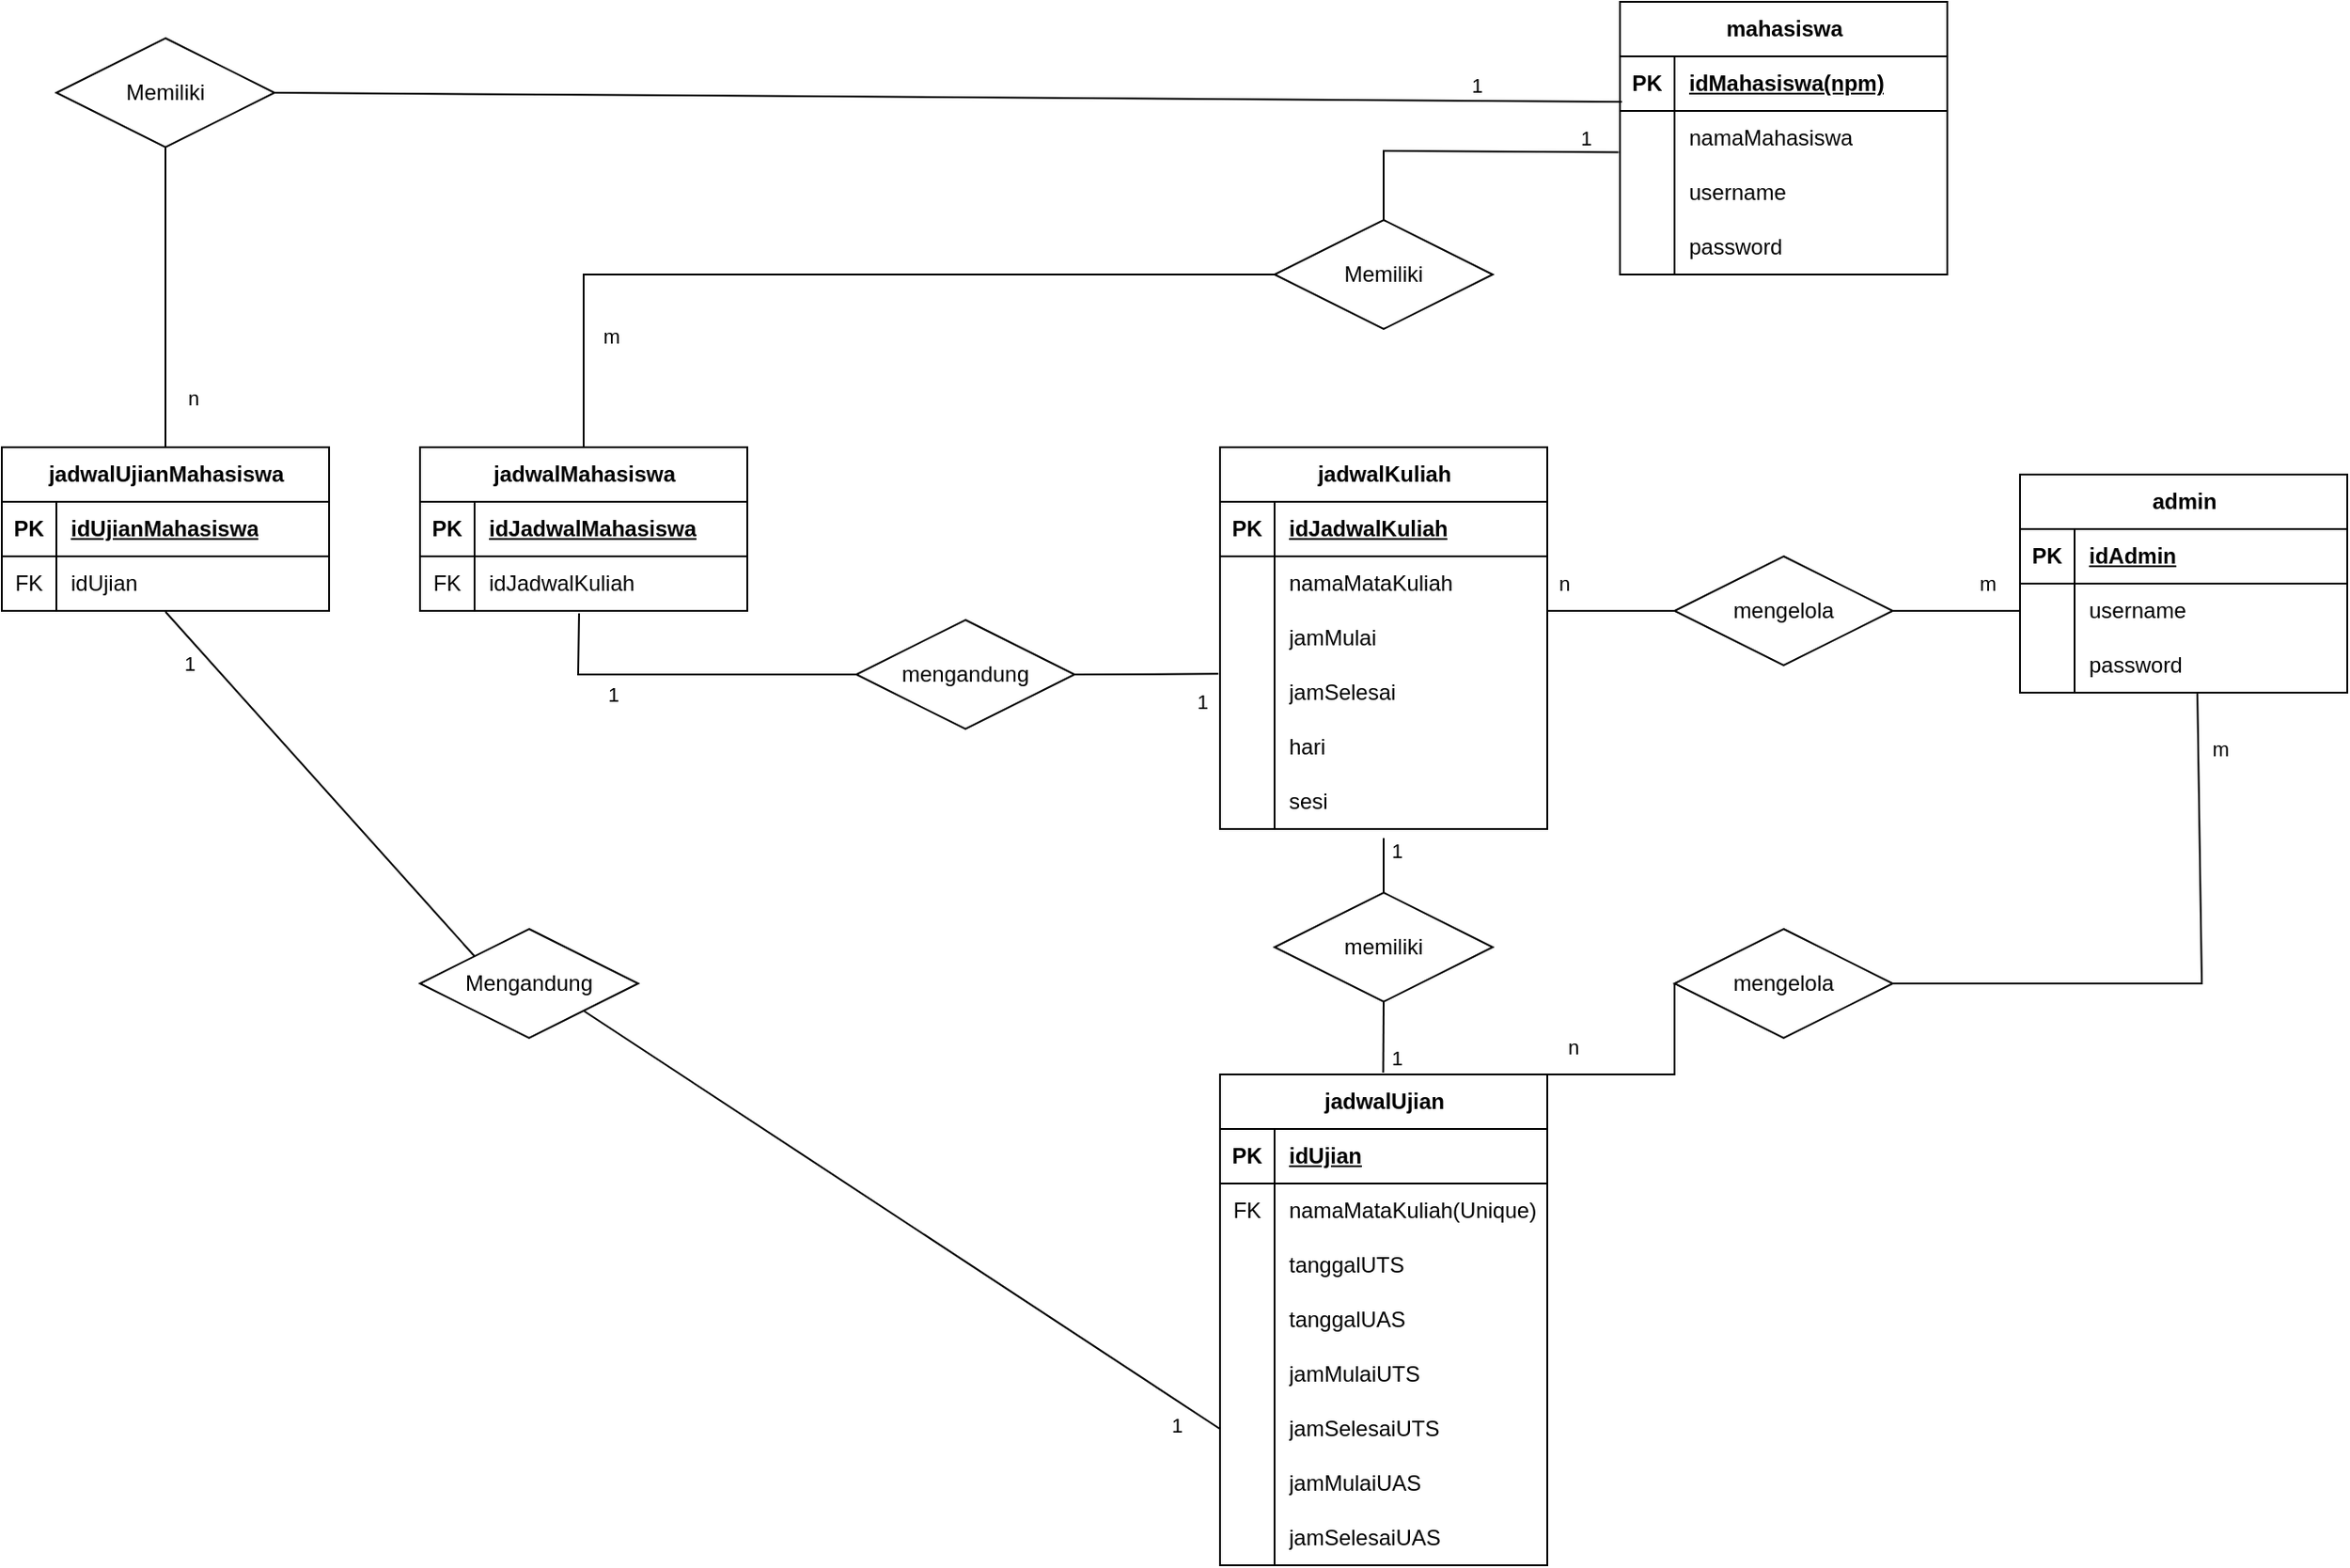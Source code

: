 <mxfile version="22.1.5" type="device">
  <diagram id="R2lEEEUBdFMjLlhIrx00" name="Page-1">
    <mxGraphModel dx="2045" dy="1743" grid="1" gridSize="10" guides="1" tooltips="1" connect="1" arrows="1" fold="1" page="1" pageScale="1" pageWidth="850" pageHeight="1100" math="0" shadow="0" extFonts="Permanent Marker^https://fonts.googleapis.com/css?family=Permanent+Marker">
      <root>
        <mxCell id="0" />
        <mxCell id="1" parent="0" />
        <mxCell id="jP7udpV0xW4ac02a_OzL-17" value="jadwalKuliah" style="shape=table;startSize=30;container=1;collapsible=1;childLayout=tableLayout;fixedRows=1;rowLines=0;fontStyle=1;align=center;resizeLast=1;html=1;" parent="1" vertex="1">
          <mxGeometry x="40" y="165" width="180" height="210" as="geometry" />
        </mxCell>
        <mxCell id="jP7udpV0xW4ac02a_OzL-18" value="" style="shape=tableRow;horizontal=0;startSize=0;swimlaneHead=0;swimlaneBody=0;fillColor=none;collapsible=0;dropTarget=0;points=[[0,0.5],[1,0.5]];portConstraint=eastwest;top=0;left=0;right=0;bottom=1;" parent="jP7udpV0xW4ac02a_OzL-17" vertex="1">
          <mxGeometry y="30" width="180" height="30" as="geometry" />
        </mxCell>
        <mxCell id="jP7udpV0xW4ac02a_OzL-19" value="PK" style="shape=partialRectangle;connectable=0;fillColor=none;top=0;left=0;bottom=0;right=0;fontStyle=1;overflow=hidden;whiteSpace=wrap;html=1;" parent="jP7udpV0xW4ac02a_OzL-18" vertex="1">
          <mxGeometry width="30" height="30" as="geometry">
            <mxRectangle width="30" height="30" as="alternateBounds" />
          </mxGeometry>
        </mxCell>
        <mxCell id="jP7udpV0xW4ac02a_OzL-20" value="idJadwalKuliah" style="shape=partialRectangle;connectable=0;fillColor=none;top=0;left=0;bottom=0;right=0;align=left;spacingLeft=6;fontStyle=5;overflow=hidden;whiteSpace=wrap;html=1;" parent="jP7udpV0xW4ac02a_OzL-18" vertex="1">
          <mxGeometry x="30" width="150" height="30" as="geometry">
            <mxRectangle width="150" height="30" as="alternateBounds" />
          </mxGeometry>
        </mxCell>
        <mxCell id="jP7udpV0xW4ac02a_OzL-21" value="" style="shape=tableRow;horizontal=0;startSize=0;swimlaneHead=0;swimlaneBody=0;fillColor=none;collapsible=0;dropTarget=0;points=[[0,0.5],[1,0.5]];portConstraint=eastwest;top=0;left=0;right=0;bottom=0;" parent="jP7udpV0xW4ac02a_OzL-17" vertex="1">
          <mxGeometry y="60" width="180" height="30" as="geometry" />
        </mxCell>
        <mxCell id="jP7udpV0xW4ac02a_OzL-22" value="" style="shape=partialRectangle;connectable=0;fillColor=none;top=0;left=0;bottom=0;right=0;editable=1;overflow=hidden;whiteSpace=wrap;html=1;" parent="jP7udpV0xW4ac02a_OzL-21" vertex="1">
          <mxGeometry width="30" height="30" as="geometry">
            <mxRectangle width="30" height="30" as="alternateBounds" />
          </mxGeometry>
        </mxCell>
        <mxCell id="jP7udpV0xW4ac02a_OzL-23" value="namaMataKuliah" style="shape=partialRectangle;connectable=0;fillColor=none;top=0;left=0;bottom=0;right=0;align=left;spacingLeft=6;overflow=hidden;whiteSpace=wrap;html=1;" parent="jP7udpV0xW4ac02a_OzL-21" vertex="1">
          <mxGeometry x="30" width="150" height="30" as="geometry">
            <mxRectangle width="150" height="30" as="alternateBounds" />
          </mxGeometry>
        </mxCell>
        <mxCell id="lILJXdgEnYDI8Zi-3-hv-6" style="shape=tableRow;horizontal=0;startSize=0;swimlaneHead=0;swimlaneBody=0;fillColor=none;collapsible=0;dropTarget=0;points=[[0,0.5],[1,0.5]];portConstraint=eastwest;top=0;left=0;right=0;bottom=0;" parent="jP7udpV0xW4ac02a_OzL-17" vertex="1">
          <mxGeometry y="90" width="180" height="30" as="geometry" />
        </mxCell>
        <mxCell id="lILJXdgEnYDI8Zi-3-hv-7" style="shape=partialRectangle;connectable=0;fillColor=none;top=0;left=0;bottom=0;right=0;editable=1;overflow=hidden;whiteSpace=wrap;html=1;" parent="lILJXdgEnYDI8Zi-3-hv-6" vertex="1">
          <mxGeometry width="30" height="30" as="geometry">
            <mxRectangle width="30" height="30" as="alternateBounds" />
          </mxGeometry>
        </mxCell>
        <mxCell id="lILJXdgEnYDI8Zi-3-hv-8" value="jamMulai" style="shape=partialRectangle;connectable=0;fillColor=none;top=0;left=0;bottom=0;right=0;align=left;spacingLeft=6;overflow=hidden;whiteSpace=wrap;html=1;" parent="lILJXdgEnYDI8Zi-3-hv-6" vertex="1">
          <mxGeometry x="30" width="150" height="30" as="geometry">
            <mxRectangle width="150" height="30" as="alternateBounds" />
          </mxGeometry>
        </mxCell>
        <mxCell id="jP7udpV0xW4ac02a_OzL-24" value="" style="shape=tableRow;horizontal=0;startSize=0;swimlaneHead=0;swimlaneBody=0;fillColor=none;collapsible=0;dropTarget=0;points=[[0,0.5],[1,0.5]];portConstraint=eastwest;top=0;left=0;right=0;bottom=0;" parent="jP7udpV0xW4ac02a_OzL-17" vertex="1">
          <mxGeometry y="120" width="180" height="30" as="geometry" />
        </mxCell>
        <mxCell id="jP7udpV0xW4ac02a_OzL-25" value="" style="shape=partialRectangle;connectable=0;fillColor=none;top=0;left=0;bottom=0;right=0;editable=1;overflow=hidden;whiteSpace=wrap;html=1;" parent="jP7udpV0xW4ac02a_OzL-24" vertex="1">
          <mxGeometry width="30" height="30" as="geometry">
            <mxRectangle width="30" height="30" as="alternateBounds" />
          </mxGeometry>
        </mxCell>
        <mxCell id="jP7udpV0xW4ac02a_OzL-26" value="jamSelesai" style="shape=partialRectangle;connectable=0;fillColor=none;top=0;left=0;bottom=0;right=0;align=left;spacingLeft=6;overflow=hidden;whiteSpace=wrap;html=1;" parent="jP7udpV0xW4ac02a_OzL-24" vertex="1">
          <mxGeometry x="30" width="150" height="30" as="geometry">
            <mxRectangle width="150" height="30" as="alternateBounds" />
          </mxGeometry>
        </mxCell>
        <mxCell id="jP7udpV0xW4ac02a_OzL-27" value="" style="shape=tableRow;horizontal=0;startSize=0;swimlaneHead=0;swimlaneBody=0;fillColor=none;collapsible=0;dropTarget=0;points=[[0,0.5],[1,0.5]];portConstraint=eastwest;top=0;left=0;right=0;bottom=0;" parent="jP7udpV0xW4ac02a_OzL-17" vertex="1">
          <mxGeometry y="150" width="180" height="30" as="geometry" />
        </mxCell>
        <mxCell id="jP7udpV0xW4ac02a_OzL-28" value="" style="shape=partialRectangle;connectable=0;fillColor=none;top=0;left=0;bottom=0;right=0;editable=1;overflow=hidden;whiteSpace=wrap;html=1;" parent="jP7udpV0xW4ac02a_OzL-27" vertex="1">
          <mxGeometry width="30" height="30" as="geometry">
            <mxRectangle width="30" height="30" as="alternateBounds" />
          </mxGeometry>
        </mxCell>
        <mxCell id="jP7udpV0xW4ac02a_OzL-29" value="hari" style="shape=partialRectangle;connectable=0;fillColor=none;top=0;left=0;bottom=0;right=0;align=left;spacingLeft=6;overflow=hidden;whiteSpace=wrap;html=1;" parent="jP7udpV0xW4ac02a_OzL-27" vertex="1">
          <mxGeometry x="30" width="150" height="30" as="geometry">
            <mxRectangle width="150" height="30" as="alternateBounds" />
          </mxGeometry>
        </mxCell>
        <mxCell id="jP7udpV0xW4ac02a_OzL-30" style="shape=tableRow;horizontal=0;startSize=0;swimlaneHead=0;swimlaneBody=0;fillColor=none;collapsible=0;dropTarget=0;points=[[0,0.5],[1,0.5]];portConstraint=eastwest;top=0;left=0;right=0;bottom=0;" parent="jP7udpV0xW4ac02a_OzL-17" vertex="1">
          <mxGeometry y="180" width="180" height="30" as="geometry" />
        </mxCell>
        <mxCell id="jP7udpV0xW4ac02a_OzL-31" style="shape=partialRectangle;connectable=0;fillColor=none;top=0;left=0;bottom=0;right=0;editable=1;overflow=hidden;whiteSpace=wrap;html=1;" parent="jP7udpV0xW4ac02a_OzL-30" vertex="1">
          <mxGeometry width="30" height="30" as="geometry">
            <mxRectangle width="30" height="30" as="alternateBounds" />
          </mxGeometry>
        </mxCell>
        <mxCell id="jP7udpV0xW4ac02a_OzL-32" value="sesi" style="shape=partialRectangle;connectable=0;fillColor=none;top=0;left=0;bottom=0;right=0;align=left;spacingLeft=6;overflow=hidden;whiteSpace=wrap;html=1;" parent="jP7udpV0xW4ac02a_OzL-30" vertex="1">
          <mxGeometry x="30" width="150" height="30" as="geometry">
            <mxRectangle width="150" height="30" as="alternateBounds" />
          </mxGeometry>
        </mxCell>
        <mxCell id="jP7udpV0xW4ac02a_OzL-33" value="jadwalUjian" style="shape=table;startSize=30;container=1;collapsible=1;childLayout=tableLayout;fixedRows=1;rowLines=0;fontStyle=1;align=center;resizeLast=1;html=1;" parent="1" vertex="1">
          <mxGeometry x="40" y="510" width="180" height="270" as="geometry" />
        </mxCell>
        <mxCell id="jP7udpV0xW4ac02a_OzL-34" value="" style="shape=tableRow;horizontal=0;startSize=0;swimlaneHead=0;swimlaneBody=0;fillColor=none;collapsible=0;dropTarget=0;points=[[0,0.5],[1,0.5]];portConstraint=eastwest;top=0;left=0;right=0;bottom=1;" parent="jP7udpV0xW4ac02a_OzL-33" vertex="1">
          <mxGeometry y="30" width="180" height="30" as="geometry" />
        </mxCell>
        <mxCell id="jP7udpV0xW4ac02a_OzL-35" value="PK" style="shape=partialRectangle;connectable=0;fillColor=none;top=0;left=0;bottom=0;right=0;fontStyle=1;overflow=hidden;whiteSpace=wrap;html=1;" parent="jP7udpV0xW4ac02a_OzL-34" vertex="1">
          <mxGeometry width="30" height="30" as="geometry">
            <mxRectangle width="30" height="30" as="alternateBounds" />
          </mxGeometry>
        </mxCell>
        <mxCell id="jP7udpV0xW4ac02a_OzL-36" value="idUjian" style="shape=partialRectangle;connectable=0;fillColor=none;top=0;left=0;bottom=0;right=0;align=left;spacingLeft=6;fontStyle=5;overflow=hidden;whiteSpace=wrap;html=1;" parent="jP7udpV0xW4ac02a_OzL-34" vertex="1">
          <mxGeometry x="30" width="150" height="30" as="geometry">
            <mxRectangle width="150" height="30" as="alternateBounds" />
          </mxGeometry>
        </mxCell>
        <mxCell id="2Jx7FDH78sKBlILOtcVp-11" style="shape=tableRow;horizontal=0;startSize=0;swimlaneHead=0;swimlaneBody=0;fillColor=none;collapsible=0;dropTarget=0;points=[[0,0.5],[1,0.5]];portConstraint=eastwest;top=0;left=0;right=0;bottom=0;" vertex="1" parent="jP7udpV0xW4ac02a_OzL-33">
          <mxGeometry y="60" width="180" height="30" as="geometry" />
        </mxCell>
        <mxCell id="2Jx7FDH78sKBlILOtcVp-12" value="FK" style="shape=partialRectangle;connectable=0;fillColor=none;top=0;left=0;bottom=0;right=0;editable=1;overflow=hidden;whiteSpace=wrap;html=1;" vertex="1" parent="2Jx7FDH78sKBlILOtcVp-11">
          <mxGeometry width="30" height="30" as="geometry">
            <mxRectangle width="30" height="30" as="alternateBounds" />
          </mxGeometry>
        </mxCell>
        <mxCell id="2Jx7FDH78sKBlILOtcVp-13" value="namaMataKuliah(Unique)" style="shape=partialRectangle;connectable=0;fillColor=none;top=0;left=0;bottom=0;right=0;align=left;spacingLeft=6;overflow=hidden;whiteSpace=wrap;html=1;" vertex="1" parent="2Jx7FDH78sKBlILOtcVp-11">
          <mxGeometry x="30" width="150" height="30" as="geometry">
            <mxRectangle width="150" height="30" as="alternateBounds" />
          </mxGeometry>
        </mxCell>
        <mxCell id="jP7udpV0xW4ac02a_OzL-40" value="" style="shape=tableRow;horizontal=0;startSize=0;swimlaneHead=0;swimlaneBody=0;fillColor=none;collapsible=0;dropTarget=0;points=[[0,0.5],[1,0.5]];portConstraint=eastwest;top=0;left=0;right=0;bottom=0;" parent="jP7udpV0xW4ac02a_OzL-33" vertex="1">
          <mxGeometry y="90" width="180" height="30" as="geometry" />
        </mxCell>
        <mxCell id="jP7udpV0xW4ac02a_OzL-41" value="" style="shape=partialRectangle;connectable=0;fillColor=none;top=0;left=0;bottom=0;right=0;editable=1;overflow=hidden;whiteSpace=wrap;html=1;" parent="jP7udpV0xW4ac02a_OzL-40" vertex="1">
          <mxGeometry width="30" height="30" as="geometry">
            <mxRectangle width="30" height="30" as="alternateBounds" />
          </mxGeometry>
        </mxCell>
        <mxCell id="jP7udpV0xW4ac02a_OzL-42" value="tanggalUTS" style="shape=partialRectangle;connectable=0;fillColor=none;top=0;left=0;bottom=0;right=0;align=left;spacingLeft=6;overflow=hidden;whiteSpace=wrap;html=1;" parent="jP7udpV0xW4ac02a_OzL-40" vertex="1">
          <mxGeometry x="30" width="150" height="30" as="geometry">
            <mxRectangle width="150" height="30" as="alternateBounds" />
          </mxGeometry>
        </mxCell>
        <mxCell id="2Jx7FDH78sKBlILOtcVp-1" style="shape=tableRow;horizontal=0;startSize=0;swimlaneHead=0;swimlaneBody=0;fillColor=none;collapsible=0;dropTarget=0;points=[[0,0.5],[1,0.5]];portConstraint=eastwest;top=0;left=0;right=0;bottom=0;" vertex="1" parent="jP7udpV0xW4ac02a_OzL-33">
          <mxGeometry y="120" width="180" height="30" as="geometry" />
        </mxCell>
        <mxCell id="2Jx7FDH78sKBlILOtcVp-2" style="shape=partialRectangle;connectable=0;fillColor=none;top=0;left=0;bottom=0;right=0;editable=1;overflow=hidden;whiteSpace=wrap;html=1;" vertex="1" parent="2Jx7FDH78sKBlILOtcVp-1">
          <mxGeometry width="30" height="30" as="geometry">
            <mxRectangle width="30" height="30" as="alternateBounds" />
          </mxGeometry>
        </mxCell>
        <mxCell id="2Jx7FDH78sKBlILOtcVp-3" value="tanggalUAS" style="shape=partialRectangle;connectable=0;fillColor=none;top=0;left=0;bottom=0;right=0;align=left;spacingLeft=6;overflow=hidden;whiteSpace=wrap;html=1;" vertex="1" parent="2Jx7FDH78sKBlILOtcVp-1">
          <mxGeometry x="30" width="150" height="30" as="geometry">
            <mxRectangle width="150" height="30" as="alternateBounds" />
          </mxGeometry>
        </mxCell>
        <mxCell id="jP7udpV0xW4ac02a_OzL-43" value="" style="shape=tableRow;horizontal=0;startSize=0;swimlaneHead=0;swimlaneBody=0;fillColor=none;collapsible=0;dropTarget=0;points=[[0,0.5],[1,0.5]];portConstraint=eastwest;top=0;left=0;right=0;bottom=0;" parent="jP7udpV0xW4ac02a_OzL-33" vertex="1">
          <mxGeometry y="150" width="180" height="30" as="geometry" />
        </mxCell>
        <mxCell id="jP7udpV0xW4ac02a_OzL-44" value="" style="shape=partialRectangle;connectable=0;fillColor=none;top=0;left=0;bottom=0;right=0;editable=1;overflow=hidden;whiteSpace=wrap;html=1;" parent="jP7udpV0xW4ac02a_OzL-43" vertex="1">
          <mxGeometry width="30" height="30" as="geometry">
            <mxRectangle width="30" height="30" as="alternateBounds" />
          </mxGeometry>
        </mxCell>
        <mxCell id="jP7udpV0xW4ac02a_OzL-45" value="jamMulaiUTS" style="shape=partialRectangle;connectable=0;fillColor=none;top=0;left=0;bottom=0;right=0;align=left;spacingLeft=6;overflow=hidden;whiteSpace=wrap;html=1;" parent="jP7udpV0xW4ac02a_OzL-43" vertex="1">
          <mxGeometry x="30" width="150" height="30" as="geometry">
            <mxRectangle width="150" height="30" as="alternateBounds" />
          </mxGeometry>
        </mxCell>
        <mxCell id="jP7udpV0xW4ac02a_OzL-46" style="shape=tableRow;horizontal=0;startSize=0;swimlaneHead=0;swimlaneBody=0;fillColor=none;collapsible=0;dropTarget=0;points=[[0,0.5],[1,0.5]];portConstraint=eastwest;top=0;left=0;right=0;bottom=0;" parent="jP7udpV0xW4ac02a_OzL-33" vertex="1">
          <mxGeometry y="180" width="180" height="30" as="geometry" />
        </mxCell>
        <mxCell id="jP7udpV0xW4ac02a_OzL-47" style="shape=partialRectangle;connectable=0;fillColor=none;top=0;left=0;bottom=0;right=0;editable=1;overflow=hidden;whiteSpace=wrap;html=1;" parent="jP7udpV0xW4ac02a_OzL-46" vertex="1">
          <mxGeometry width="30" height="30" as="geometry">
            <mxRectangle width="30" height="30" as="alternateBounds" />
          </mxGeometry>
        </mxCell>
        <mxCell id="jP7udpV0xW4ac02a_OzL-48" value="jamSelesaiUTS" style="shape=partialRectangle;connectable=0;fillColor=none;top=0;left=0;bottom=0;right=0;align=left;spacingLeft=6;overflow=hidden;whiteSpace=wrap;html=1;" parent="jP7udpV0xW4ac02a_OzL-46" vertex="1">
          <mxGeometry x="30" width="150" height="30" as="geometry">
            <mxRectangle width="150" height="30" as="alternateBounds" />
          </mxGeometry>
        </mxCell>
        <mxCell id="2Jx7FDH78sKBlILOtcVp-7" style="shape=tableRow;horizontal=0;startSize=0;swimlaneHead=0;swimlaneBody=0;fillColor=none;collapsible=0;dropTarget=0;points=[[0,0.5],[1,0.5]];portConstraint=eastwest;top=0;left=0;right=0;bottom=0;" vertex="1" parent="jP7udpV0xW4ac02a_OzL-33">
          <mxGeometry y="210" width="180" height="30" as="geometry" />
        </mxCell>
        <mxCell id="2Jx7FDH78sKBlILOtcVp-8" style="shape=partialRectangle;connectable=0;fillColor=none;top=0;left=0;bottom=0;right=0;editable=1;overflow=hidden;whiteSpace=wrap;html=1;" vertex="1" parent="2Jx7FDH78sKBlILOtcVp-7">
          <mxGeometry width="30" height="30" as="geometry">
            <mxRectangle width="30" height="30" as="alternateBounds" />
          </mxGeometry>
        </mxCell>
        <mxCell id="2Jx7FDH78sKBlILOtcVp-9" value="jamMulaiUAS" style="shape=partialRectangle;connectable=0;fillColor=none;top=0;left=0;bottom=0;right=0;align=left;spacingLeft=6;overflow=hidden;whiteSpace=wrap;html=1;" vertex="1" parent="2Jx7FDH78sKBlILOtcVp-7">
          <mxGeometry x="30" width="150" height="30" as="geometry">
            <mxRectangle width="150" height="30" as="alternateBounds" />
          </mxGeometry>
        </mxCell>
        <mxCell id="2Jx7FDH78sKBlILOtcVp-4" style="shape=tableRow;horizontal=0;startSize=0;swimlaneHead=0;swimlaneBody=0;fillColor=none;collapsible=0;dropTarget=0;points=[[0,0.5],[1,0.5]];portConstraint=eastwest;top=0;left=0;right=0;bottom=0;" vertex="1" parent="jP7udpV0xW4ac02a_OzL-33">
          <mxGeometry y="240" width="180" height="30" as="geometry" />
        </mxCell>
        <mxCell id="2Jx7FDH78sKBlILOtcVp-5" style="shape=partialRectangle;connectable=0;fillColor=none;top=0;left=0;bottom=0;right=0;editable=1;overflow=hidden;whiteSpace=wrap;html=1;" vertex="1" parent="2Jx7FDH78sKBlILOtcVp-4">
          <mxGeometry width="30" height="30" as="geometry">
            <mxRectangle width="30" height="30" as="alternateBounds" />
          </mxGeometry>
        </mxCell>
        <mxCell id="2Jx7FDH78sKBlILOtcVp-6" value="jamSelesaiUAS" style="shape=partialRectangle;connectable=0;fillColor=none;top=0;left=0;bottom=0;right=0;align=left;spacingLeft=6;overflow=hidden;whiteSpace=wrap;html=1;" vertex="1" parent="2Jx7FDH78sKBlILOtcVp-4">
          <mxGeometry x="30" width="150" height="30" as="geometry">
            <mxRectangle width="150" height="30" as="alternateBounds" />
          </mxGeometry>
        </mxCell>
        <mxCell id="jP7udpV0xW4ac02a_OzL-60" value="memiliki" style="shape=rhombus;perimeter=rhombusPerimeter;whiteSpace=wrap;html=1;align=center;" parent="1" vertex="1">
          <mxGeometry x="70" y="410" width="120" height="60" as="geometry" />
        </mxCell>
        <mxCell id="jP7udpV0xW4ac02a_OzL-61" value="" style="endArrow=none;html=1;rounded=0;entryX=0.5;entryY=0;entryDx=0;entryDy=0;" parent="1" target="jP7udpV0xW4ac02a_OzL-60" edge="1">
          <mxGeometry relative="1" as="geometry">
            <mxPoint x="130" y="380" as="sourcePoint" />
            <mxPoint x="300" y="260" as="targetPoint" />
          </mxGeometry>
        </mxCell>
        <mxCell id="jP7udpV0xW4ac02a_OzL-62" value="1" style="edgeLabel;html=1;align=center;verticalAlign=middle;resizable=0;points=[];" parent="jP7udpV0xW4ac02a_OzL-61" vertex="1" connectable="0">
          <mxGeometry x="-0.828" y="1" relative="1" as="geometry">
            <mxPoint x="6" y="4" as="offset" />
          </mxGeometry>
        </mxCell>
        <mxCell id="jP7udpV0xW4ac02a_OzL-63" value="" style="endArrow=none;html=1;rounded=0;entryX=0.5;entryY=0;entryDx=0;entryDy=0;exitX=0.5;exitY=1;exitDx=0;exitDy=0;" parent="1" source="jP7udpV0xW4ac02a_OzL-60" edge="1">
          <mxGeometry relative="1" as="geometry">
            <mxPoint x="130" y="460" as="sourcePoint" />
            <mxPoint x="129.76" y="509" as="targetPoint" />
          </mxGeometry>
        </mxCell>
        <mxCell id="jP7udpV0xW4ac02a_OzL-64" value="1" style="edgeLabel;html=1;align=center;verticalAlign=middle;resizable=0;points=[];" parent="jP7udpV0xW4ac02a_OzL-63" vertex="1" connectable="0">
          <mxGeometry x="-0.828" y="1" relative="1" as="geometry">
            <mxPoint x="6" y="27" as="offset" />
          </mxGeometry>
        </mxCell>
        <mxCell id="jP7udpV0xW4ac02a_OzL-68" value="mahasiswa" style="shape=table;startSize=30;container=1;collapsible=1;childLayout=tableLayout;fixedRows=1;rowLines=0;fontStyle=1;align=center;resizeLast=1;html=1;" parent="1" vertex="1">
          <mxGeometry x="260" y="-80" width="180" height="150" as="geometry" />
        </mxCell>
        <mxCell id="jP7udpV0xW4ac02a_OzL-69" value="" style="shape=tableRow;horizontal=0;startSize=0;swimlaneHead=0;swimlaneBody=0;fillColor=none;collapsible=0;dropTarget=0;points=[[0,0.5],[1,0.5]];portConstraint=eastwest;top=0;left=0;right=0;bottom=1;" parent="jP7udpV0xW4ac02a_OzL-68" vertex="1">
          <mxGeometry y="30" width="180" height="30" as="geometry" />
        </mxCell>
        <mxCell id="jP7udpV0xW4ac02a_OzL-70" value="PK" style="shape=partialRectangle;connectable=0;fillColor=none;top=0;left=0;bottom=0;right=0;fontStyle=1;overflow=hidden;whiteSpace=wrap;html=1;" parent="jP7udpV0xW4ac02a_OzL-69" vertex="1">
          <mxGeometry width="30" height="30" as="geometry">
            <mxRectangle width="30" height="30" as="alternateBounds" />
          </mxGeometry>
        </mxCell>
        <mxCell id="jP7udpV0xW4ac02a_OzL-71" value="idMahasiswa(npm)" style="shape=partialRectangle;connectable=0;fillColor=none;top=0;left=0;bottom=0;right=0;align=left;spacingLeft=6;fontStyle=5;overflow=hidden;whiteSpace=wrap;html=1;" parent="jP7udpV0xW4ac02a_OzL-69" vertex="1">
          <mxGeometry x="30" width="150" height="30" as="geometry">
            <mxRectangle width="150" height="30" as="alternateBounds" />
          </mxGeometry>
        </mxCell>
        <mxCell id="jP7udpV0xW4ac02a_OzL-72" value="" style="shape=tableRow;horizontal=0;startSize=0;swimlaneHead=0;swimlaneBody=0;fillColor=none;collapsible=0;dropTarget=0;points=[[0,0.5],[1,0.5]];portConstraint=eastwest;top=0;left=0;right=0;bottom=0;" parent="jP7udpV0xW4ac02a_OzL-68" vertex="1">
          <mxGeometry y="60" width="180" height="30" as="geometry" />
        </mxCell>
        <mxCell id="jP7udpV0xW4ac02a_OzL-73" value="" style="shape=partialRectangle;connectable=0;fillColor=none;top=0;left=0;bottom=0;right=0;editable=1;overflow=hidden;whiteSpace=wrap;html=1;" parent="jP7udpV0xW4ac02a_OzL-72" vertex="1">
          <mxGeometry width="30" height="30" as="geometry">
            <mxRectangle width="30" height="30" as="alternateBounds" />
          </mxGeometry>
        </mxCell>
        <mxCell id="jP7udpV0xW4ac02a_OzL-74" value="namaMahasiswa" style="shape=partialRectangle;connectable=0;fillColor=none;top=0;left=0;bottom=0;right=0;align=left;spacingLeft=6;overflow=hidden;whiteSpace=wrap;html=1;" parent="jP7udpV0xW4ac02a_OzL-72" vertex="1">
          <mxGeometry x="30" width="150" height="30" as="geometry">
            <mxRectangle width="150" height="30" as="alternateBounds" />
          </mxGeometry>
        </mxCell>
        <mxCell id="jP7udpV0xW4ac02a_OzL-75" value="" style="shape=tableRow;horizontal=0;startSize=0;swimlaneHead=0;swimlaneBody=0;fillColor=none;collapsible=0;dropTarget=0;points=[[0,0.5],[1,0.5]];portConstraint=eastwest;top=0;left=0;right=0;bottom=0;" parent="jP7udpV0xW4ac02a_OzL-68" vertex="1">
          <mxGeometry y="90" width="180" height="30" as="geometry" />
        </mxCell>
        <mxCell id="jP7udpV0xW4ac02a_OzL-76" value="" style="shape=partialRectangle;connectable=0;fillColor=none;top=0;left=0;bottom=0;right=0;editable=1;overflow=hidden;whiteSpace=wrap;html=1;" parent="jP7udpV0xW4ac02a_OzL-75" vertex="1">
          <mxGeometry width="30" height="30" as="geometry">
            <mxRectangle width="30" height="30" as="alternateBounds" />
          </mxGeometry>
        </mxCell>
        <mxCell id="jP7udpV0xW4ac02a_OzL-77" value="username" style="shape=partialRectangle;connectable=0;fillColor=none;top=0;left=0;bottom=0;right=0;align=left;spacingLeft=6;overflow=hidden;whiteSpace=wrap;html=1;" parent="jP7udpV0xW4ac02a_OzL-75" vertex="1">
          <mxGeometry x="30" width="150" height="30" as="geometry">
            <mxRectangle width="150" height="30" as="alternateBounds" />
          </mxGeometry>
        </mxCell>
        <mxCell id="jP7udpV0xW4ac02a_OzL-78" value="" style="shape=tableRow;horizontal=0;startSize=0;swimlaneHead=0;swimlaneBody=0;fillColor=none;collapsible=0;dropTarget=0;points=[[0,0.5],[1,0.5]];portConstraint=eastwest;top=0;left=0;right=0;bottom=0;" parent="jP7udpV0xW4ac02a_OzL-68" vertex="1">
          <mxGeometry y="120" width="180" height="30" as="geometry" />
        </mxCell>
        <mxCell id="jP7udpV0xW4ac02a_OzL-79" value="" style="shape=partialRectangle;connectable=0;fillColor=none;top=0;left=0;bottom=0;right=0;editable=1;overflow=hidden;whiteSpace=wrap;html=1;" parent="jP7udpV0xW4ac02a_OzL-78" vertex="1">
          <mxGeometry width="30" height="30" as="geometry">
            <mxRectangle width="30" height="30" as="alternateBounds" />
          </mxGeometry>
        </mxCell>
        <mxCell id="jP7udpV0xW4ac02a_OzL-80" value="password" style="shape=partialRectangle;connectable=0;fillColor=none;top=0;left=0;bottom=0;right=0;align=left;spacingLeft=6;overflow=hidden;whiteSpace=wrap;html=1;" parent="jP7udpV0xW4ac02a_OzL-78" vertex="1">
          <mxGeometry x="30" width="150" height="30" as="geometry">
            <mxRectangle width="150" height="30" as="alternateBounds" />
          </mxGeometry>
        </mxCell>
        <mxCell id="jP7udpV0xW4ac02a_OzL-81" value="Memiliki" style="shape=rhombus;perimeter=rhombusPerimeter;whiteSpace=wrap;html=1;align=center;" parent="1" vertex="1">
          <mxGeometry x="70" y="40" width="120" height="60" as="geometry" />
        </mxCell>
        <mxCell id="jP7udpV0xW4ac02a_OzL-82" value="" style="endArrow=none;html=1;rounded=0;exitX=0.5;exitY=0;exitDx=0;exitDy=0;entryX=-0.004;entryY=0.757;entryDx=0;entryDy=0;entryPerimeter=0;" parent="1" source="jP7udpV0xW4ac02a_OzL-81" target="jP7udpV0xW4ac02a_OzL-72" edge="1">
          <mxGeometry relative="1" as="geometry">
            <mxPoint x="120" as="sourcePoint" />
            <mxPoint x="280" as="targetPoint" />
            <Array as="points">
              <mxPoint x="130" y="2" />
            </Array>
          </mxGeometry>
        </mxCell>
        <mxCell id="jP7udpV0xW4ac02a_OzL-83" value="1" style="edgeLabel;html=1;align=center;verticalAlign=middle;resizable=0;points=[];" parent="jP7udpV0xW4ac02a_OzL-82" vertex="1" connectable="0">
          <mxGeometry x="0.774" y="2" relative="1" as="geometry">
            <mxPoint y="-6" as="offset" />
          </mxGeometry>
        </mxCell>
        <mxCell id="jP7udpV0xW4ac02a_OzL-84" value="" style="endArrow=none;html=1;rounded=0;exitX=0;exitY=0.5;exitDx=0;exitDy=0;entryX=0.5;entryY=0;entryDx=0;entryDy=0;" parent="1" source="jP7udpV0xW4ac02a_OzL-81" target="lILJXdgEnYDI8Zi-3-hv-9" edge="1">
          <mxGeometry relative="1" as="geometry">
            <mxPoint x="200" y="130" as="sourcePoint" />
            <mxPoint x="130" y="150" as="targetPoint" />
            <Array as="points">
              <mxPoint x="-310" y="70" />
            </Array>
          </mxGeometry>
        </mxCell>
        <mxCell id="jP7udpV0xW4ac02a_OzL-85" value="m" style="edgeLabel;html=1;align=center;verticalAlign=middle;resizable=0;points=[];" parent="jP7udpV0xW4ac02a_OzL-84" vertex="1" connectable="0">
          <mxGeometry x="0.782" relative="1" as="geometry">
            <mxPoint x="15" y="-9" as="offset" />
          </mxGeometry>
        </mxCell>
        <mxCell id="jP7udpV0xW4ac02a_OzL-105" value="admin" style="shape=table;startSize=30;container=1;collapsible=1;childLayout=tableLayout;fixedRows=1;rowLines=0;fontStyle=1;align=center;resizeLast=1;html=1;" parent="1" vertex="1">
          <mxGeometry x="480" y="180" width="180" height="120" as="geometry" />
        </mxCell>
        <mxCell id="jP7udpV0xW4ac02a_OzL-106" value="" style="shape=tableRow;horizontal=0;startSize=0;swimlaneHead=0;swimlaneBody=0;fillColor=none;collapsible=0;dropTarget=0;points=[[0,0.5],[1,0.5]];portConstraint=eastwest;top=0;left=0;right=0;bottom=1;" parent="jP7udpV0xW4ac02a_OzL-105" vertex="1">
          <mxGeometry y="30" width="180" height="30" as="geometry" />
        </mxCell>
        <mxCell id="jP7udpV0xW4ac02a_OzL-107" value="PK" style="shape=partialRectangle;connectable=0;fillColor=none;top=0;left=0;bottom=0;right=0;fontStyle=1;overflow=hidden;whiteSpace=wrap;html=1;" parent="jP7udpV0xW4ac02a_OzL-106" vertex="1">
          <mxGeometry width="30" height="30" as="geometry">
            <mxRectangle width="30" height="30" as="alternateBounds" />
          </mxGeometry>
        </mxCell>
        <mxCell id="jP7udpV0xW4ac02a_OzL-108" value="idAdmin" style="shape=partialRectangle;connectable=0;fillColor=none;top=0;left=0;bottom=0;right=0;align=left;spacingLeft=6;fontStyle=5;overflow=hidden;whiteSpace=wrap;html=1;" parent="jP7udpV0xW4ac02a_OzL-106" vertex="1">
          <mxGeometry x="30" width="150" height="30" as="geometry">
            <mxRectangle width="150" height="30" as="alternateBounds" />
          </mxGeometry>
        </mxCell>
        <mxCell id="jP7udpV0xW4ac02a_OzL-109" value="" style="shape=tableRow;horizontal=0;startSize=0;swimlaneHead=0;swimlaneBody=0;fillColor=none;collapsible=0;dropTarget=0;points=[[0,0.5],[1,0.5]];portConstraint=eastwest;top=0;left=0;right=0;bottom=0;" parent="jP7udpV0xW4ac02a_OzL-105" vertex="1">
          <mxGeometry y="60" width="180" height="30" as="geometry" />
        </mxCell>
        <mxCell id="jP7udpV0xW4ac02a_OzL-110" value="" style="shape=partialRectangle;connectable=0;fillColor=none;top=0;left=0;bottom=0;right=0;editable=1;overflow=hidden;whiteSpace=wrap;html=1;" parent="jP7udpV0xW4ac02a_OzL-109" vertex="1">
          <mxGeometry width="30" height="30" as="geometry">
            <mxRectangle width="30" height="30" as="alternateBounds" />
          </mxGeometry>
        </mxCell>
        <mxCell id="jP7udpV0xW4ac02a_OzL-111" value="username&lt;br&gt;" style="shape=partialRectangle;connectable=0;fillColor=none;top=0;left=0;bottom=0;right=0;align=left;spacingLeft=6;overflow=hidden;whiteSpace=wrap;html=1;" parent="jP7udpV0xW4ac02a_OzL-109" vertex="1">
          <mxGeometry x="30" width="150" height="30" as="geometry">
            <mxRectangle width="150" height="30" as="alternateBounds" />
          </mxGeometry>
        </mxCell>
        <mxCell id="jP7udpV0xW4ac02a_OzL-112" value="" style="shape=tableRow;horizontal=0;startSize=0;swimlaneHead=0;swimlaneBody=0;fillColor=none;collapsible=0;dropTarget=0;points=[[0,0.5],[1,0.5]];portConstraint=eastwest;top=0;left=0;right=0;bottom=0;" parent="jP7udpV0xW4ac02a_OzL-105" vertex="1">
          <mxGeometry y="90" width="180" height="30" as="geometry" />
        </mxCell>
        <mxCell id="jP7udpV0xW4ac02a_OzL-113" value="" style="shape=partialRectangle;connectable=0;fillColor=none;top=0;left=0;bottom=0;right=0;editable=1;overflow=hidden;whiteSpace=wrap;html=1;" parent="jP7udpV0xW4ac02a_OzL-112" vertex="1">
          <mxGeometry width="30" height="30" as="geometry">
            <mxRectangle width="30" height="30" as="alternateBounds" />
          </mxGeometry>
        </mxCell>
        <mxCell id="jP7udpV0xW4ac02a_OzL-114" value="password" style="shape=partialRectangle;connectable=0;fillColor=none;top=0;left=0;bottom=0;right=0;align=left;spacingLeft=6;overflow=hidden;whiteSpace=wrap;html=1;" parent="jP7udpV0xW4ac02a_OzL-112" vertex="1">
          <mxGeometry x="30" width="150" height="30" as="geometry">
            <mxRectangle width="150" height="30" as="alternateBounds" />
          </mxGeometry>
        </mxCell>
        <mxCell id="jP7udpV0xW4ac02a_OzL-119" value="mengelola" style="shape=rhombus;perimeter=rhombusPerimeter;whiteSpace=wrap;html=1;align=center;" parent="1" vertex="1">
          <mxGeometry x="290" y="225" width="120" height="60" as="geometry" />
        </mxCell>
        <mxCell id="jP7udpV0xW4ac02a_OzL-121" value="" style="endArrow=none;html=1;rounded=0;exitX=1;exitY=0.5;exitDx=0;exitDy=0;entryX=0;entryY=0.5;entryDx=0;entryDy=0;" parent="1" source="jP7udpV0xW4ac02a_OzL-119" target="jP7udpV0xW4ac02a_OzL-109" edge="1">
          <mxGeometry relative="1" as="geometry">
            <mxPoint x="380" y="350" as="sourcePoint" />
            <mxPoint x="540" y="350" as="targetPoint" />
          </mxGeometry>
        </mxCell>
        <mxCell id="jP7udpV0xW4ac02a_OzL-122" value="m" style="edgeLabel;html=1;align=center;verticalAlign=middle;resizable=0;points=[];" parent="jP7udpV0xW4ac02a_OzL-121" vertex="1" connectable="0">
          <mxGeometry x="0.479" y="-2" relative="1" as="geometry">
            <mxPoint y="-17" as="offset" />
          </mxGeometry>
        </mxCell>
        <mxCell id="jP7udpV0xW4ac02a_OzL-123" value="" style="endArrow=none;html=1;rounded=0;entryX=0;entryY=0.5;entryDx=0;entryDy=0;exitX=0.998;exitY=-0.001;exitDx=0;exitDy=0;exitPerimeter=0;" parent="1" source="lILJXdgEnYDI8Zi-3-hv-6" target="jP7udpV0xW4ac02a_OzL-119" edge="1">
          <mxGeometry relative="1" as="geometry">
            <mxPoint x="250" y="270" as="sourcePoint" />
            <mxPoint x="540" y="360" as="targetPoint" />
          </mxGeometry>
        </mxCell>
        <mxCell id="jP7udpV0xW4ac02a_OzL-124" value="n" style="edgeLabel;html=1;align=center;verticalAlign=middle;resizable=0;points=[];" parent="jP7udpV0xW4ac02a_OzL-123" vertex="1" connectable="0">
          <mxGeometry x="-0.814" y="2" relative="1" as="geometry">
            <mxPoint x="3" y="-13" as="offset" />
          </mxGeometry>
        </mxCell>
        <mxCell id="lILJXdgEnYDI8Zi-3-hv-1" value="mengelola" style="shape=rhombus;perimeter=rhombusPerimeter;whiteSpace=wrap;html=1;align=center;" parent="1" vertex="1">
          <mxGeometry x="290" y="430" width="120" height="60" as="geometry" />
        </mxCell>
        <mxCell id="lILJXdgEnYDI8Zi-3-hv-2" value="" style="endArrow=none;html=1;rounded=0;exitX=1;exitY=0.5;exitDx=0;exitDy=0;entryX=0.542;entryY=1.017;entryDx=0;entryDy=0;entryPerimeter=0;" parent="1" source="lILJXdgEnYDI8Zi-3-hv-1" target="jP7udpV0xW4ac02a_OzL-112" edge="1">
          <mxGeometry relative="1" as="geometry">
            <mxPoint x="420" y="265" as="sourcePoint" />
            <mxPoint x="490" y="265" as="targetPoint" />
            <Array as="points">
              <mxPoint x="580" y="460" />
            </Array>
          </mxGeometry>
        </mxCell>
        <mxCell id="lILJXdgEnYDI8Zi-3-hv-3" value="m" style="edgeLabel;html=1;align=center;verticalAlign=middle;resizable=0;points=[];" parent="lILJXdgEnYDI8Zi-3-hv-2" vertex="1" connectable="0">
          <mxGeometry x="0.479" y="-2" relative="1" as="geometry">
            <mxPoint x="9" y="-56" as="offset" />
          </mxGeometry>
        </mxCell>
        <mxCell id="lILJXdgEnYDI8Zi-3-hv-4" value="" style="endArrow=none;html=1;rounded=0;exitX=1;exitY=0;exitDx=0;exitDy=0;entryX=0;entryY=0.5;entryDx=0;entryDy=0;" parent="1" source="jP7udpV0xW4ac02a_OzL-33" target="lILJXdgEnYDI8Zi-3-hv-1" edge="1">
          <mxGeometry relative="1" as="geometry">
            <mxPoint x="221" y="265" as="sourcePoint" />
            <mxPoint x="300" y="265" as="targetPoint" />
            <Array as="points">
              <mxPoint x="290" y="510" />
            </Array>
          </mxGeometry>
        </mxCell>
        <mxCell id="lILJXdgEnYDI8Zi-3-hv-5" value="n" style="edgeLabel;html=1;align=center;verticalAlign=middle;resizable=0;points=[];" parent="lILJXdgEnYDI8Zi-3-hv-4" vertex="1" connectable="0">
          <mxGeometry x="-0.814" y="2" relative="1" as="geometry">
            <mxPoint x="3" y="-13" as="offset" />
          </mxGeometry>
        </mxCell>
        <mxCell id="lILJXdgEnYDI8Zi-3-hv-9" value="jadwalMahasiswa" style="shape=table;startSize=30;container=1;collapsible=1;childLayout=tableLayout;fixedRows=1;rowLines=0;fontStyle=1;align=center;resizeLast=1;html=1;" parent="1" vertex="1">
          <mxGeometry x="-400" y="165" width="180" height="90" as="geometry" />
        </mxCell>
        <mxCell id="lILJXdgEnYDI8Zi-3-hv-10" value="" style="shape=tableRow;horizontal=0;startSize=0;swimlaneHead=0;swimlaneBody=0;fillColor=none;collapsible=0;dropTarget=0;points=[[0,0.5],[1,0.5]];portConstraint=eastwest;top=0;left=0;right=0;bottom=1;" parent="lILJXdgEnYDI8Zi-3-hv-9" vertex="1">
          <mxGeometry y="30" width="180" height="30" as="geometry" />
        </mxCell>
        <mxCell id="lILJXdgEnYDI8Zi-3-hv-11" value="PK" style="shape=partialRectangle;connectable=0;fillColor=none;top=0;left=0;bottom=0;right=0;fontStyle=1;overflow=hidden;whiteSpace=wrap;html=1;" parent="lILJXdgEnYDI8Zi-3-hv-10" vertex="1">
          <mxGeometry width="30" height="30" as="geometry">
            <mxRectangle width="30" height="30" as="alternateBounds" />
          </mxGeometry>
        </mxCell>
        <mxCell id="lILJXdgEnYDI8Zi-3-hv-12" value="idJadwalMahasiswa" style="shape=partialRectangle;connectable=0;fillColor=none;top=0;left=0;bottom=0;right=0;align=left;spacingLeft=6;fontStyle=5;overflow=hidden;whiteSpace=wrap;html=1;" parent="lILJXdgEnYDI8Zi-3-hv-10" vertex="1">
          <mxGeometry x="30" width="150" height="30" as="geometry">
            <mxRectangle width="150" height="30" as="alternateBounds" />
          </mxGeometry>
        </mxCell>
        <mxCell id="lILJXdgEnYDI8Zi-3-hv-44" style="shape=tableRow;horizontal=0;startSize=0;swimlaneHead=0;swimlaneBody=0;fillColor=none;collapsible=0;dropTarget=0;points=[[0,0.5],[1,0.5]];portConstraint=eastwest;top=0;left=0;right=0;bottom=0;" parent="lILJXdgEnYDI8Zi-3-hv-9" vertex="1">
          <mxGeometry y="60" width="180" height="30" as="geometry" />
        </mxCell>
        <mxCell id="lILJXdgEnYDI8Zi-3-hv-45" value="FK" style="shape=partialRectangle;connectable=0;fillColor=none;top=0;left=0;bottom=0;right=0;editable=1;overflow=hidden;whiteSpace=wrap;html=1;" parent="lILJXdgEnYDI8Zi-3-hv-44" vertex="1">
          <mxGeometry width="30" height="30" as="geometry">
            <mxRectangle width="30" height="30" as="alternateBounds" />
          </mxGeometry>
        </mxCell>
        <mxCell id="lILJXdgEnYDI8Zi-3-hv-46" value="idJadwalKuliah" style="shape=partialRectangle;connectable=0;fillColor=none;top=0;left=0;bottom=0;right=0;align=left;spacingLeft=6;overflow=hidden;whiteSpace=wrap;html=1;" parent="lILJXdgEnYDI8Zi-3-hv-44" vertex="1">
          <mxGeometry x="30" width="150" height="30" as="geometry">
            <mxRectangle width="150" height="30" as="alternateBounds" />
          </mxGeometry>
        </mxCell>
        <mxCell id="lILJXdgEnYDI8Zi-3-hv-33" value="mengandung" style="shape=rhombus;perimeter=rhombusPerimeter;whiteSpace=wrap;html=1;align=center;" parent="1" vertex="1">
          <mxGeometry x="-160" y="260" width="120" height="60" as="geometry" />
        </mxCell>
        <mxCell id="lILJXdgEnYDI8Zi-3-hv-36" value="" style="endArrow=none;html=1;rounded=0;entryX=-0.005;entryY=0.156;entryDx=0;entryDy=0;exitX=1;exitY=0.5;exitDx=0;exitDy=0;entryPerimeter=0;" parent="1" source="lILJXdgEnYDI8Zi-3-hv-33" target="jP7udpV0xW4ac02a_OzL-24" edge="1">
          <mxGeometry relative="1" as="geometry">
            <mxPoint x="-210" y="280" as="sourcePoint" />
            <mxPoint x="-150" y="280" as="targetPoint" />
          </mxGeometry>
        </mxCell>
        <mxCell id="lILJXdgEnYDI8Zi-3-hv-37" value="1" style="edgeLabel;html=1;align=center;verticalAlign=middle;resizable=0;points=[];" parent="lILJXdgEnYDI8Zi-3-hv-36" vertex="1" connectable="0">
          <mxGeometry x="-0.828" y="1" relative="1" as="geometry">
            <mxPoint x="63" y="16" as="offset" />
          </mxGeometry>
        </mxCell>
        <mxCell id="lILJXdgEnYDI8Zi-3-hv-50" value="jadwalUjianMahasiswa" style="shape=table;startSize=30;container=1;collapsible=1;childLayout=tableLayout;fixedRows=1;rowLines=0;fontStyle=1;align=center;resizeLast=1;html=1;" parent="1" vertex="1">
          <mxGeometry x="-630" y="165" width="180" height="90" as="geometry" />
        </mxCell>
        <mxCell id="lILJXdgEnYDI8Zi-3-hv-51" value="" style="shape=tableRow;horizontal=0;startSize=0;swimlaneHead=0;swimlaneBody=0;fillColor=none;collapsible=0;dropTarget=0;points=[[0,0.5],[1,0.5]];portConstraint=eastwest;top=0;left=0;right=0;bottom=1;" parent="lILJXdgEnYDI8Zi-3-hv-50" vertex="1">
          <mxGeometry y="30" width="180" height="30" as="geometry" />
        </mxCell>
        <mxCell id="lILJXdgEnYDI8Zi-3-hv-52" value="PK" style="shape=partialRectangle;connectable=0;fillColor=none;top=0;left=0;bottom=0;right=0;fontStyle=1;overflow=hidden;whiteSpace=wrap;html=1;" parent="lILJXdgEnYDI8Zi-3-hv-51" vertex="1">
          <mxGeometry width="30" height="30" as="geometry">
            <mxRectangle width="30" height="30" as="alternateBounds" />
          </mxGeometry>
        </mxCell>
        <mxCell id="lILJXdgEnYDI8Zi-3-hv-53" value="idUjianMahasiswa" style="shape=partialRectangle;connectable=0;fillColor=none;top=0;left=0;bottom=0;right=0;align=left;spacingLeft=6;fontStyle=5;overflow=hidden;whiteSpace=wrap;html=1;" parent="lILJXdgEnYDI8Zi-3-hv-51" vertex="1">
          <mxGeometry x="30" width="150" height="30" as="geometry">
            <mxRectangle width="150" height="30" as="alternateBounds" />
          </mxGeometry>
        </mxCell>
        <mxCell id="lILJXdgEnYDI8Zi-3-hv-54" style="shape=tableRow;horizontal=0;startSize=0;swimlaneHead=0;swimlaneBody=0;fillColor=none;collapsible=0;dropTarget=0;points=[[0,0.5],[1,0.5]];portConstraint=eastwest;top=0;left=0;right=0;bottom=0;" parent="lILJXdgEnYDI8Zi-3-hv-50" vertex="1">
          <mxGeometry y="60" width="180" height="30" as="geometry" />
        </mxCell>
        <mxCell id="lILJXdgEnYDI8Zi-3-hv-55" value="FK" style="shape=partialRectangle;connectable=0;fillColor=none;top=0;left=0;bottom=0;right=0;editable=1;overflow=hidden;whiteSpace=wrap;html=1;" parent="lILJXdgEnYDI8Zi-3-hv-54" vertex="1">
          <mxGeometry width="30" height="30" as="geometry">
            <mxRectangle width="30" height="30" as="alternateBounds" />
          </mxGeometry>
        </mxCell>
        <mxCell id="lILJXdgEnYDI8Zi-3-hv-56" value="idUjian" style="shape=partialRectangle;connectable=0;fillColor=none;top=0;left=0;bottom=0;right=0;align=left;spacingLeft=6;overflow=hidden;whiteSpace=wrap;html=1;" parent="lILJXdgEnYDI8Zi-3-hv-54" vertex="1">
          <mxGeometry x="30" width="150" height="30" as="geometry">
            <mxRectangle width="150" height="30" as="alternateBounds" />
          </mxGeometry>
        </mxCell>
        <mxCell id="lILJXdgEnYDI8Zi-3-hv-75" value="Memiliki" style="shape=rhombus;perimeter=rhombusPerimeter;whiteSpace=wrap;html=1;align=center;" parent="1" vertex="1">
          <mxGeometry x="-600" y="-60" width="120" height="60" as="geometry" />
        </mxCell>
        <mxCell id="lILJXdgEnYDI8Zi-3-hv-76" value="" style="endArrow=none;html=1;rounded=0;exitX=1;exitY=0.5;exitDx=0;exitDy=0;entryX=0.006;entryY=0.833;entryDx=0;entryDy=0;entryPerimeter=0;" parent="1" source="lILJXdgEnYDI8Zi-3-hv-75" target="jP7udpV0xW4ac02a_OzL-69" edge="1">
          <mxGeometry relative="1" as="geometry">
            <mxPoint x="140" y="50" as="sourcePoint" />
            <mxPoint x="269" y="13" as="targetPoint" />
            <Array as="points" />
          </mxGeometry>
        </mxCell>
        <mxCell id="lILJXdgEnYDI8Zi-3-hv-77" value="1" style="edgeLabel;html=1;align=center;verticalAlign=middle;resizable=0;points=[];" parent="lILJXdgEnYDI8Zi-3-hv-76" vertex="1" connectable="0">
          <mxGeometry x="0.774" y="2" relative="1" as="geometry">
            <mxPoint x="3" y="-7" as="offset" />
          </mxGeometry>
        </mxCell>
        <mxCell id="lILJXdgEnYDI8Zi-3-hv-79" value="" style="endArrow=none;html=1;rounded=0;exitX=0.5;exitY=1;exitDx=0;exitDy=0;entryX=0.5;entryY=0;entryDx=0;entryDy=0;" parent="1" source="lILJXdgEnYDI8Zi-3-hv-75" target="lILJXdgEnYDI8Zi-3-hv-50" edge="1">
          <mxGeometry relative="1" as="geometry">
            <mxPoint x="80" y="80" as="sourcePoint" />
            <mxPoint x="-300" y="175" as="targetPoint" />
            <Array as="points" />
          </mxGeometry>
        </mxCell>
        <mxCell id="lILJXdgEnYDI8Zi-3-hv-80" value="n" style="edgeLabel;html=1;align=center;verticalAlign=middle;resizable=0;points=[];" parent="lILJXdgEnYDI8Zi-3-hv-79" vertex="1" connectable="0">
          <mxGeometry x="0.782" relative="1" as="geometry">
            <mxPoint x="15" y="-9" as="offset" />
          </mxGeometry>
        </mxCell>
        <mxCell id="lILJXdgEnYDI8Zi-3-hv-83" value="Mengandung" style="shape=rhombus;perimeter=rhombusPerimeter;whiteSpace=wrap;html=1;align=center;" parent="1" vertex="1">
          <mxGeometry x="-400" y="430" width="120" height="60" as="geometry" />
        </mxCell>
        <mxCell id="lILJXdgEnYDI8Zi-3-hv-86" value="" style="endArrow=none;html=1;rounded=0;entryX=1;entryY=1;entryDx=0;entryDy=0;exitX=0;exitY=0.5;exitDx=0;exitDy=0;" parent="1" source="jP7udpV0xW4ac02a_OzL-46" target="lILJXdgEnYDI8Zi-3-hv-83" edge="1">
          <mxGeometry relative="1" as="geometry">
            <mxPoint x="-508" y="296" as="sourcePoint" />
            <mxPoint x="-510" y="660" as="targetPoint" />
          </mxGeometry>
        </mxCell>
        <mxCell id="lILJXdgEnYDI8Zi-3-hv-87" value="1" style="edgeLabel;html=1;align=center;verticalAlign=middle;resizable=0;points=[];" parent="lILJXdgEnYDI8Zi-3-hv-86" vertex="1" connectable="0">
          <mxGeometry x="-0.828" y="1" relative="1" as="geometry">
            <mxPoint x="6" y="17" as="offset" />
          </mxGeometry>
        </mxCell>
        <mxCell id="lILJXdgEnYDI8Zi-3-hv-88" value="" style="endArrow=none;html=1;rounded=0;entryX=0;entryY=0.5;entryDx=0;entryDy=0;exitX=0.486;exitY=1.044;exitDx=0;exitDy=0;exitPerimeter=0;" parent="1" source="lILJXdgEnYDI8Zi-3-hv-44" target="lILJXdgEnYDI8Zi-3-hv-33" edge="1">
          <mxGeometry relative="1" as="geometry">
            <mxPoint x="-30" y="280" as="sourcePoint" />
            <mxPoint x="50" y="280" as="targetPoint" />
            <Array as="points">
              <mxPoint x="-313" y="290" />
            </Array>
          </mxGeometry>
        </mxCell>
        <mxCell id="lILJXdgEnYDI8Zi-3-hv-89" value="1" style="edgeLabel;html=1;align=center;verticalAlign=middle;resizable=0;points=[];" parent="lILJXdgEnYDI8Zi-3-hv-88" vertex="1" connectable="0">
          <mxGeometry x="-0.828" y="1" relative="1" as="geometry">
            <mxPoint x="17" y="28" as="offset" />
          </mxGeometry>
        </mxCell>
        <mxCell id="lILJXdgEnYDI8Zi-3-hv-92" value="" style="endArrow=none;html=1;rounded=0;entryX=0.5;entryY=1.017;entryDx=0;entryDy=0;exitX=0;exitY=0;exitDx=0;exitDy=0;entryPerimeter=0;" parent="1" source="lILJXdgEnYDI8Zi-3-hv-83" target="lILJXdgEnYDI8Zi-3-hv-54" edge="1">
          <mxGeometry relative="1" as="geometry">
            <mxPoint x="50" y="685" as="sourcePoint" />
            <mxPoint x="-450" y="690" as="targetPoint" />
          </mxGeometry>
        </mxCell>
        <mxCell id="lILJXdgEnYDI8Zi-3-hv-93" value="1" style="edgeLabel;html=1;align=center;verticalAlign=middle;resizable=0;points=[];" parent="lILJXdgEnYDI8Zi-3-hv-92" vertex="1" connectable="0">
          <mxGeometry x="-0.828" y="1" relative="1" as="geometry">
            <mxPoint x="-142" y="-146" as="offset" />
          </mxGeometry>
        </mxCell>
      </root>
    </mxGraphModel>
  </diagram>
</mxfile>
